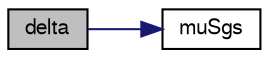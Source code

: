 digraph "delta"
{
  bgcolor="transparent";
  edge [fontname="FreeSans",fontsize="10",labelfontname="FreeSans",labelfontsize="10"];
  node [fontname="FreeSans",fontsize="10",shape=record];
  rankdir="LR";
  Node675 [label="delta",height=0.2,width=0.4,color="black", fillcolor="grey75", style="filled", fontcolor="black"];
  Node675 -> Node676 [color="midnightblue",fontsize="10",style="solid",fontname="FreeSans"];
  Node676 [label="muSgs",height=0.2,width=0.4,color="black",URL="$a30634.html#a6baee818ef1f9a7c16a717cf41938160",tooltip="Return the SGS turbulent viscosity. "];
}
